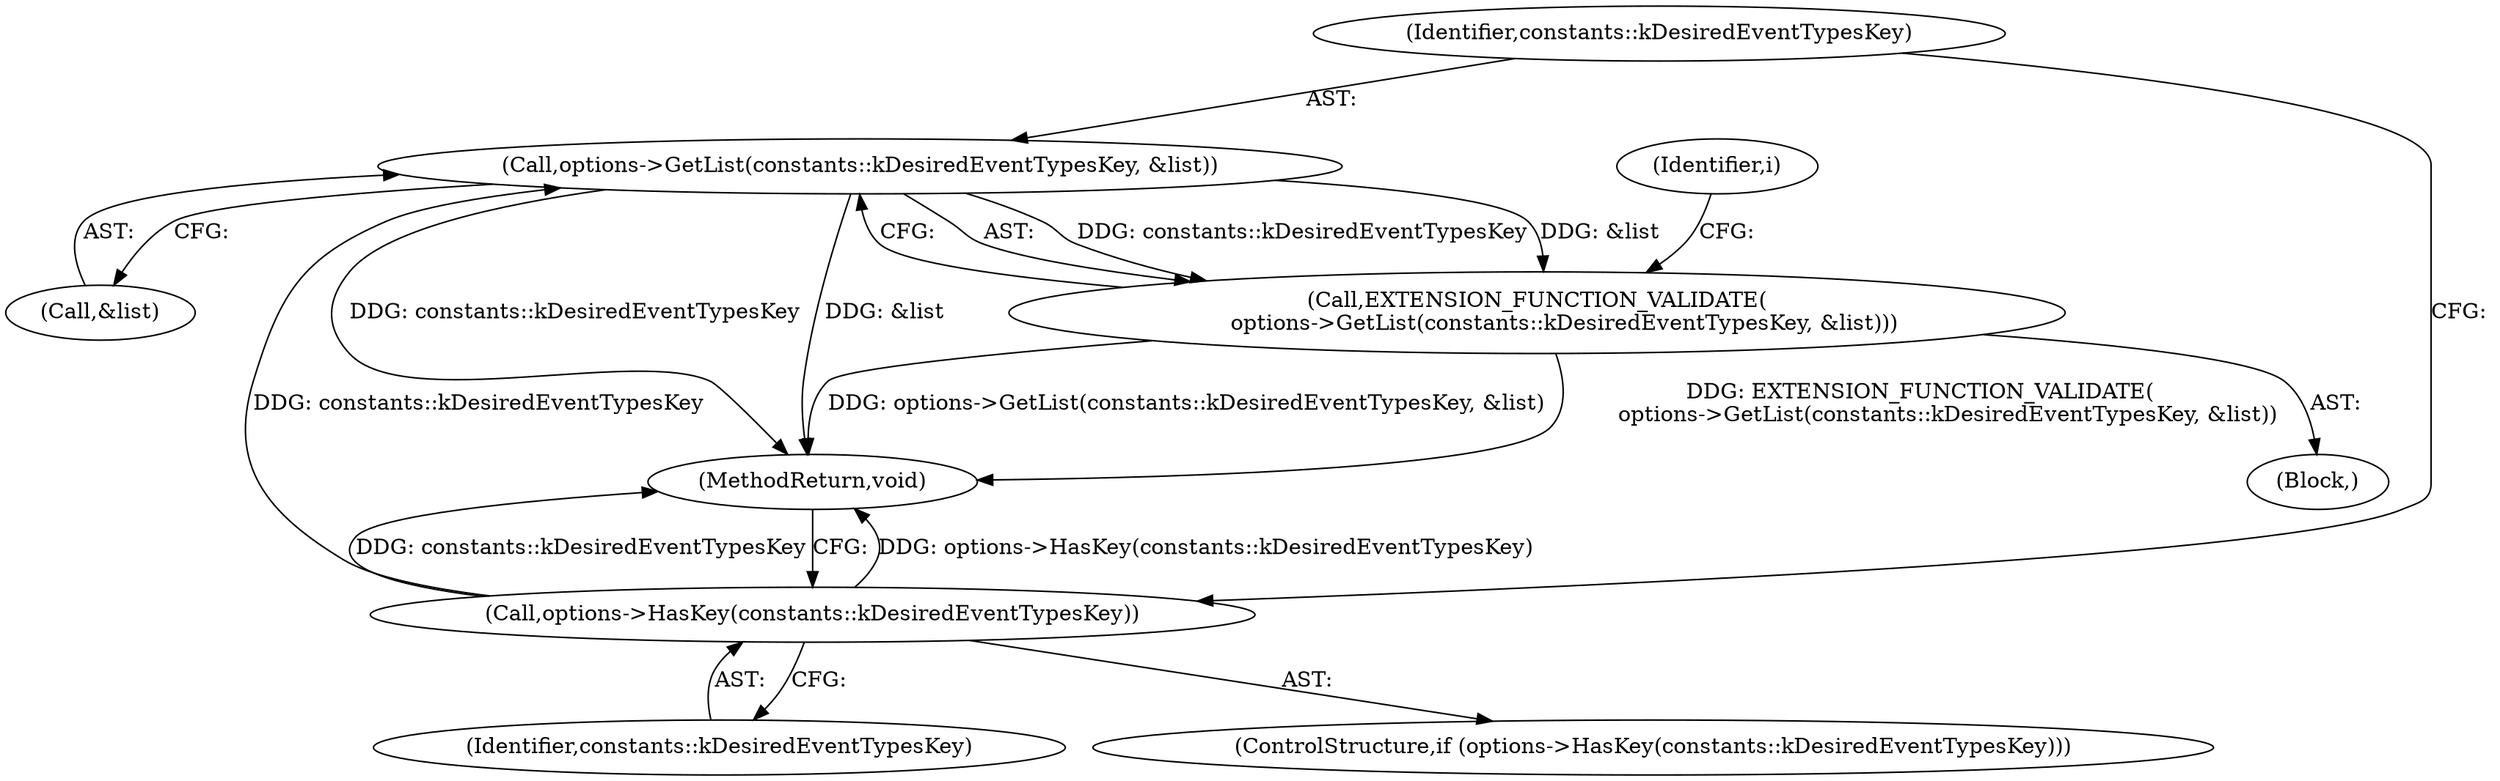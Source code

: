 digraph "0_Chrome_c63f2b7fe4fe2977f858a8e36d5f48db17eff2e7_1@pointer" {
"1000113" [label="(Call,options->GetList(constants::kDesiredEventTypesKey, &list))"];
"1000108" [label="(Call,options->HasKey(constants::kDesiredEventTypesKey))"];
"1000112" [label="(Call,EXTENSION_FUNCTION_VALIDATE(\n        options->GetList(constants::kDesiredEventTypesKey, &list)))"];
"1000110" [label="(Block,)"];
"1000114" [label="(Identifier,constants::kDesiredEventTypesKey)"];
"1000115" [label="(Call,&list)"];
"1000138" [label="(MethodReturn,void)"];
"1000112" [label="(Call,EXTENSION_FUNCTION_VALIDATE(\n        options->GetList(constants::kDesiredEventTypesKey, &list)))"];
"1000108" [label="(Call,options->HasKey(constants::kDesiredEventTypesKey))"];
"1000109" [label="(Identifier,constants::kDesiredEventTypesKey)"];
"1000107" [label="(ControlStructure,if (options->HasKey(constants::kDesiredEventTypesKey)))"];
"1000113" [label="(Call,options->GetList(constants::kDesiredEventTypesKey, &list))"];
"1000120" [label="(Identifier,i)"];
"1000113" -> "1000112"  [label="AST: "];
"1000113" -> "1000115"  [label="CFG: "];
"1000114" -> "1000113"  [label="AST: "];
"1000115" -> "1000113"  [label="AST: "];
"1000112" -> "1000113"  [label="CFG: "];
"1000113" -> "1000138"  [label="DDG: constants::kDesiredEventTypesKey"];
"1000113" -> "1000138"  [label="DDG: &list"];
"1000113" -> "1000112"  [label="DDG: constants::kDesiredEventTypesKey"];
"1000113" -> "1000112"  [label="DDG: &list"];
"1000108" -> "1000113"  [label="DDG: constants::kDesiredEventTypesKey"];
"1000108" -> "1000107"  [label="AST: "];
"1000108" -> "1000109"  [label="CFG: "];
"1000109" -> "1000108"  [label="AST: "];
"1000114" -> "1000108"  [label="CFG: "];
"1000138" -> "1000108"  [label="CFG: "];
"1000108" -> "1000138"  [label="DDG: options->HasKey(constants::kDesiredEventTypesKey)"];
"1000108" -> "1000138"  [label="DDG: constants::kDesiredEventTypesKey"];
"1000112" -> "1000110"  [label="AST: "];
"1000120" -> "1000112"  [label="CFG: "];
"1000112" -> "1000138"  [label="DDG: EXTENSION_FUNCTION_VALIDATE(\n        options->GetList(constants::kDesiredEventTypesKey, &list))"];
"1000112" -> "1000138"  [label="DDG: options->GetList(constants::kDesiredEventTypesKey, &list)"];
}
